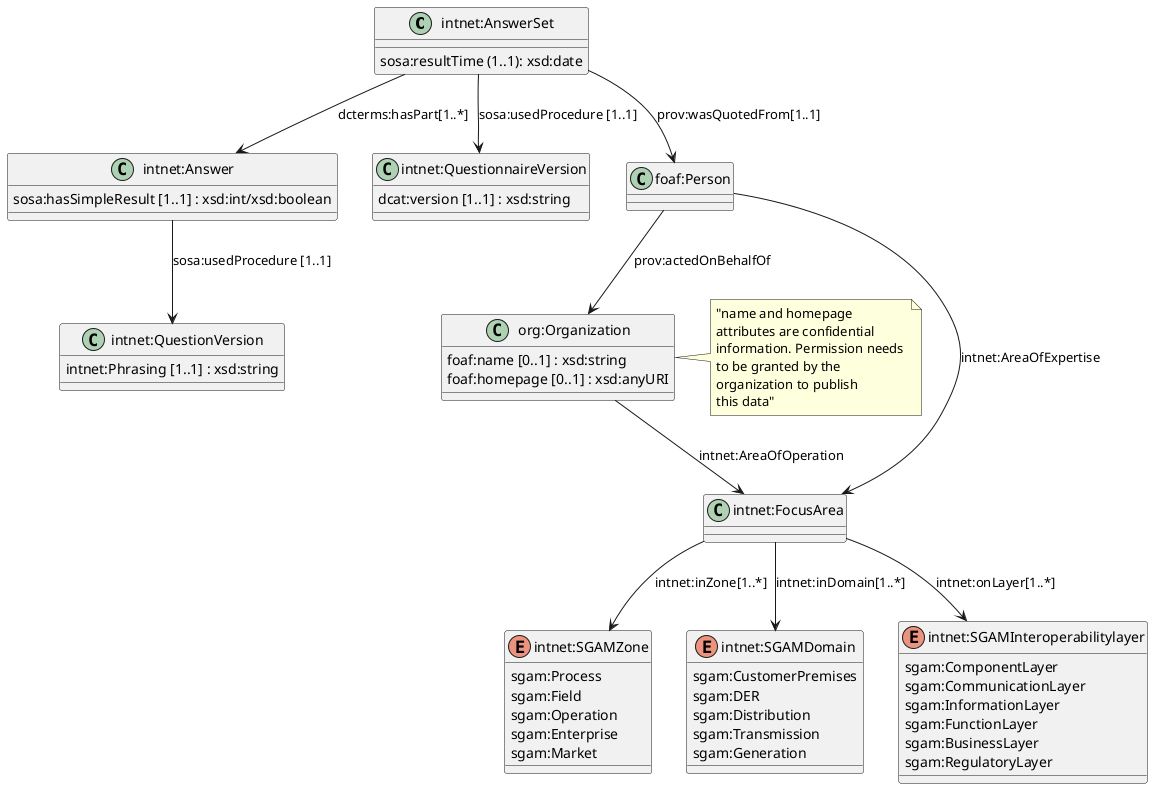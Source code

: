 @startuml Answer Set Profile

class "intnet:AnswerSet" as Anss {
    sosa:resultTime (1..1): xsd:date
}

class "intnet:Answer" as Ans {
    sosa:hasSimpleResult [1..1] : xsd:int/xsd:boolean
}
class "intnet:QuestionnaireVersion" as QRV {
    dcat:version [1..1] : xsd:string
}

class "intnet:QuestionVersion" as QV {
    intnet:Phrasing [1..1] : xsd:string
}

class "foaf:Person" as Person

class "org:Organization" as Organization {
    foaf:name [0..1] : xsd:string
    foaf:homepage [0..1] : xsd:anyURI
}

note right : "name and homepage \nattributes are confidential \ninformation. Permission needs \nto be granted by the \norganization to publish \nthis data" 

class "intnet:FocusArea" as FA

enum "intnet:SGAMZone" as iopz {
    sgam:Process 
    sgam:Field 
    sgam:Operation
    sgam:Enterprise
    sgam:Market
}

enum "intnet:SGAMDomain" as iopd {
    sgam:CustomerPremises
    sgam:DER 
    sgam:Distribution
    sgam:Transmission
    sgam:Generation
}

enum "intnet:SGAMInteroperabilitylayer" as iopl {
    sgam:ComponentLayer
    sgam:CommunicationLayer
    sgam:InformationLayer
    sgam:FunctionLayer
    sgam:BusinessLayer
    sgam:RegulatoryLayer
}

Anss --> Ans : "dcterms:hasPart[1..*]"

Anss --> QRV : "sosa:usedProcedure [1..1]"
Ans --> QV : "sosa:usedProcedure [1..1]"

Anss --> Person :"prov:wasQuotedFrom[1..1]"
Person --> Organization : "prov:actedOnBehalfOf"

FA --> iopd : "intnet:inDomain[1..*]"
FA --> iopl : "intnet:onLayer[1..*]"
FA --> iopz : "intnet:inZone[1..*]"
Person --> FA : "intnet:AreaOfExpertise"
Organization --> FA : "intnet:AreaOfOperation"

@enduml